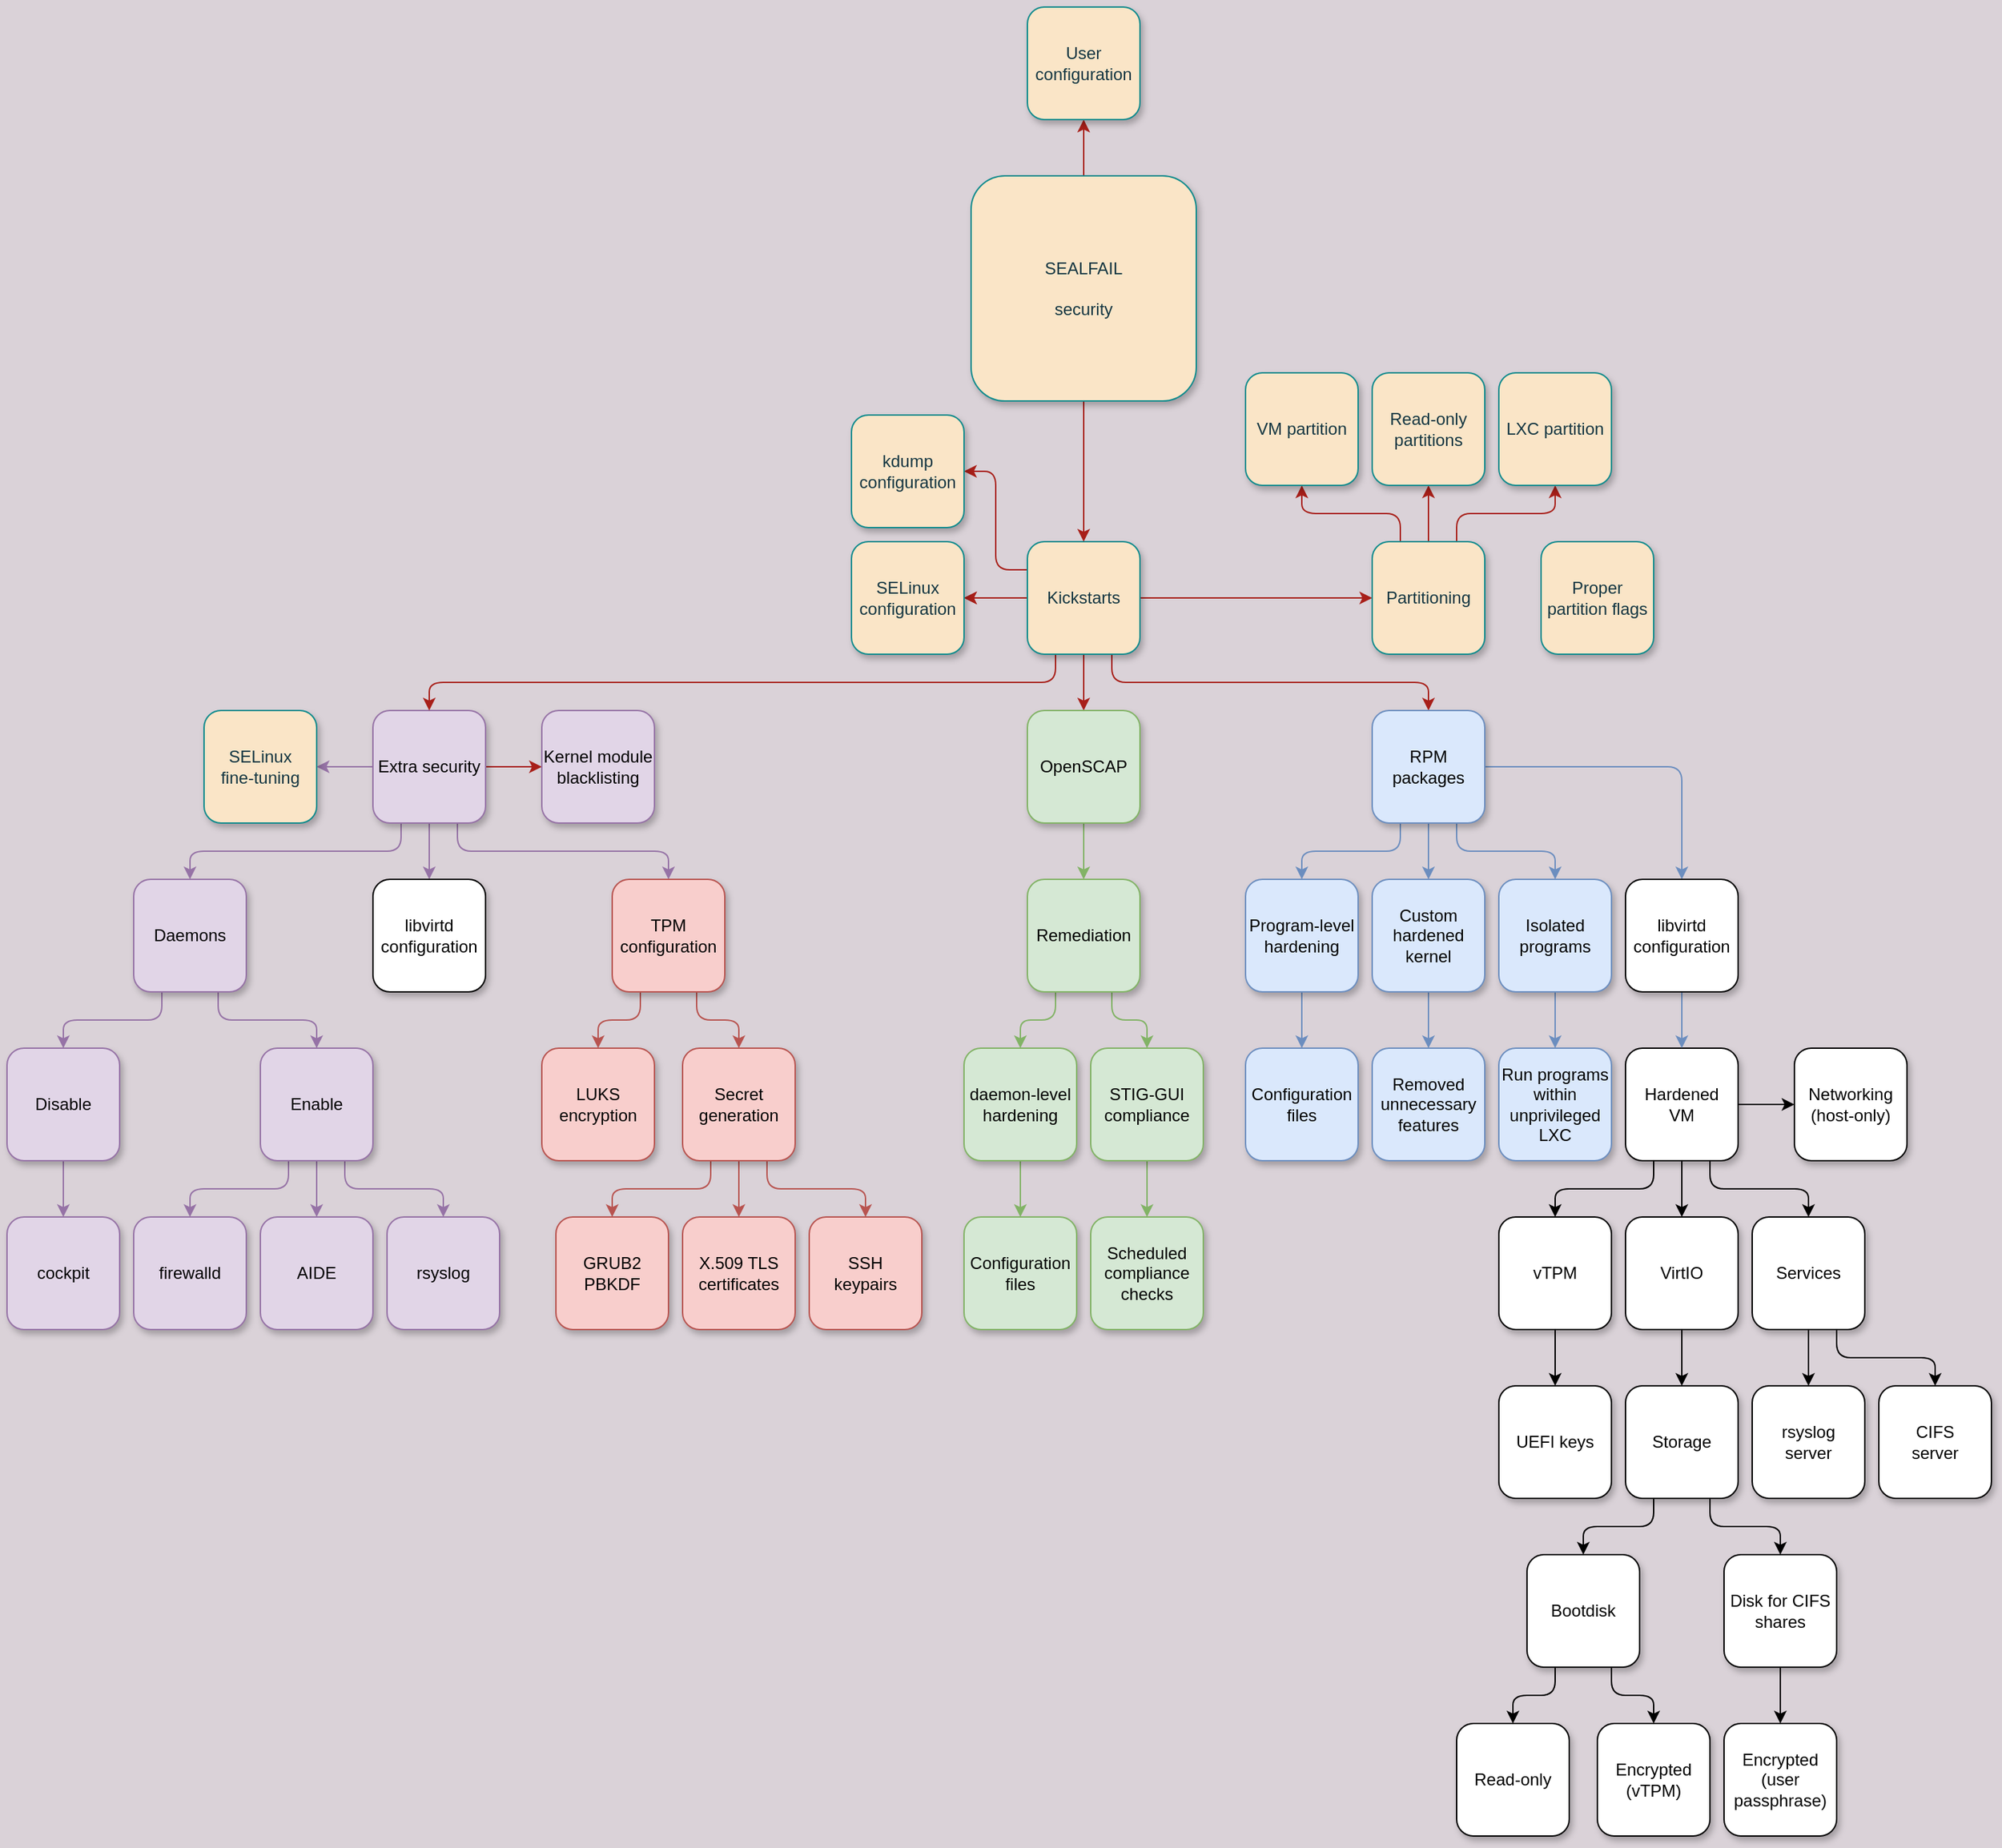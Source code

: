 <mxfile version="17.5.0" type="device"><diagram id="GVqN9n4-98tZD3_MLoXc" name="Page-1"><mxGraphModel dx="2912" dy="1104" grid="1" gridSize="10" guides="1" tooltips="1" connect="1" arrows="1" fold="1" page="1" pageScale="1" pageWidth="850" pageHeight="1100" background="#DAD2D8" math="0" shadow="0"><root><mxCell id="0"/><mxCell id="1" parent="0"/><mxCell id="b7WcNmxCIUfZb-mKNFyp-45" style="edgeStyle=orthogonalEdgeStyle;curved=0;rounded=1;sketch=0;orthogonalLoop=1;jettySize=auto;html=1;exitX=0.75;exitY=1;exitDx=0;exitDy=0;entryX=0.5;entryY=0;entryDx=0;entryDy=0;fontSize=12;fontColor=#143642;strokeColor=#9673a6;fillColor=#e1d5e7;" edge="1" parent="1" source="b7WcNmxCIUfZb-mKNFyp-4" target="b7WcNmxCIUfZb-mKNFyp-39"><mxGeometry relative="1" as="geometry"/></mxCell><mxCell id="b7WcNmxCIUfZb-mKNFyp-59" style="edgeStyle=orthogonalEdgeStyle;curved=0;rounded=1;sketch=0;orthogonalLoop=1;jettySize=auto;html=1;exitX=0.5;exitY=1;exitDx=0;exitDy=0;entryX=0.5;entryY=0;entryDx=0;entryDy=0;fontSize=12;fontColor=#143642;strokeColor=#9673a6;fillColor=#e1d5e7;" edge="1" parent="1" source="b7WcNmxCIUfZb-mKNFyp-4" target="b7WcNmxCIUfZb-mKNFyp-58"><mxGeometry relative="1" as="geometry"/></mxCell><mxCell id="b7WcNmxCIUfZb-mKNFyp-61" style="edgeStyle=orthogonalEdgeStyle;curved=0;rounded=1;sketch=0;orthogonalLoop=1;jettySize=auto;html=1;exitX=0.25;exitY=1;exitDx=0;exitDy=0;entryX=0.5;entryY=0;entryDx=0;entryDy=0;fontSize=12;fontColor=#143642;strokeColor=#9673a6;fillColor=#e1d5e7;" edge="1" parent="1" source="b7WcNmxCIUfZb-mKNFyp-4" target="b7WcNmxCIUfZb-mKNFyp-60"><mxGeometry relative="1" as="geometry"/></mxCell><mxCell id="b7WcNmxCIUfZb-mKNFyp-76" style="edgeStyle=orthogonalEdgeStyle;curved=0;rounded=1;sketch=0;orthogonalLoop=1;jettySize=auto;html=1;exitX=0;exitY=0.5;exitDx=0;exitDy=0;entryX=1;entryY=0.5;entryDx=0;entryDy=0;fontSize=12;fontColor=#143642;strokeColor=#9673a6;fillColor=#e1d5e7;" edge="1" parent="1" source="b7WcNmxCIUfZb-mKNFyp-4" target="b7WcNmxCIUfZb-mKNFyp-75"><mxGeometry relative="1" as="geometry"/></mxCell><mxCell id="b7WcNmxCIUfZb-mKNFyp-126" style="edgeStyle=orthogonalEdgeStyle;curved=0;rounded=1;sketch=0;orthogonalLoop=1;jettySize=auto;html=1;exitX=1;exitY=0.5;exitDx=0;exitDy=0;entryX=0;entryY=0.5;entryDx=0;entryDy=0;fontSize=12;fontColor=#143642;strokeColor=#A8201A;fillColor=#FAE5C7;" edge="1" parent="1" source="b7WcNmxCIUfZb-mKNFyp-4" target="b7WcNmxCIUfZb-mKNFyp-125"><mxGeometry relative="1" as="geometry"/></mxCell><mxCell id="b7WcNmxCIUfZb-mKNFyp-4" value="Extra security" style="rounded=1;whiteSpace=wrap;html=1;fillColor=#e1d5e7;strokeColor=#9673a6;shadow=1;" vertex="1" parent="1"><mxGeometry x="-120" y="600" width="80" height="80" as="geometry"/></mxCell><mxCell id="b7WcNmxCIUfZb-mKNFyp-20" style="edgeStyle=orthogonalEdgeStyle;curved=0;rounded=1;sketch=0;orthogonalLoop=1;jettySize=auto;html=1;exitX=0.75;exitY=1;exitDx=0;exitDy=0;entryX=0.5;entryY=0;entryDx=0;entryDy=0;fontSize=12;fontColor=#143642;strokeColor=#A8201A;fillColor=#FAE5C7;" edge="1" parent="1" source="b7WcNmxCIUfZb-mKNFyp-7" target="b7WcNmxCIUfZb-mKNFyp-11"><mxGeometry relative="1" as="geometry"/></mxCell><mxCell id="b7WcNmxCIUfZb-mKNFyp-21" style="edgeStyle=orthogonalEdgeStyle;curved=0;rounded=1;sketch=0;orthogonalLoop=1;jettySize=auto;html=1;exitX=0.5;exitY=1;exitDx=0;exitDy=0;entryX=0.5;entryY=0;entryDx=0;entryDy=0;fontSize=12;fontColor=#143642;strokeColor=#A8201A;fillColor=#FAE5C7;" edge="1" parent="1" source="b7WcNmxCIUfZb-mKNFyp-7" target="b7WcNmxCIUfZb-mKNFyp-8"><mxGeometry relative="1" as="geometry"/></mxCell><mxCell id="b7WcNmxCIUfZb-mKNFyp-44" style="edgeStyle=orthogonalEdgeStyle;curved=0;rounded=1;sketch=0;orthogonalLoop=1;jettySize=auto;html=1;exitX=0.25;exitY=1;exitDx=0;exitDy=0;entryX=0.5;entryY=0;entryDx=0;entryDy=0;fontSize=12;fontColor=#143642;strokeColor=#A8201A;fillColor=#FAE5C7;" edge="1" parent="1" source="b7WcNmxCIUfZb-mKNFyp-7" target="b7WcNmxCIUfZb-mKNFyp-4"><mxGeometry relative="1" as="geometry"/></mxCell><mxCell id="b7WcNmxCIUfZb-mKNFyp-78" style="edgeStyle=orthogonalEdgeStyle;curved=0;rounded=1;sketch=0;orthogonalLoop=1;jettySize=auto;html=1;exitX=0;exitY=0.5;exitDx=0;exitDy=0;entryX=1;entryY=0.5;entryDx=0;entryDy=0;fontSize=12;fontColor=#143642;strokeColor=#A8201A;fillColor=#FAE5C7;" edge="1" parent="1" source="b7WcNmxCIUfZb-mKNFyp-7" target="b7WcNmxCIUfZb-mKNFyp-77"><mxGeometry relative="1" as="geometry"/></mxCell><mxCell id="b7WcNmxCIUfZb-mKNFyp-91" style="edgeStyle=orthogonalEdgeStyle;curved=0;rounded=1;sketch=0;orthogonalLoop=1;jettySize=auto;html=1;exitX=1;exitY=0.5;exitDx=0;exitDy=0;entryX=0;entryY=0.5;entryDx=0;entryDy=0;fontSize=12;fontColor=#143642;strokeColor=#A8201A;fillColor=#FAE5C7;" edge="1" parent="1" source="b7WcNmxCIUfZb-mKNFyp-7" target="b7WcNmxCIUfZb-mKNFyp-90"><mxGeometry relative="1" as="geometry"/></mxCell><mxCell id="b7WcNmxCIUfZb-mKNFyp-152" style="edgeStyle=orthogonalEdgeStyle;curved=0;rounded=1;sketch=0;orthogonalLoop=1;jettySize=auto;html=1;exitX=0;exitY=0.25;exitDx=0;exitDy=0;entryX=1;entryY=0.5;entryDx=0;entryDy=0;fontSize=12;fontColor=#143642;strokeColor=#A8201A;fillColor=#FAE5C7;" edge="1" parent="1" source="b7WcNmxCIUfZb-mKNFyp-7" target="b7WcNmxCIUfZb-mKNFyp-151"><mxGeometry relative="1" as="geometry"/></mxCell><mxCell id="b7WcNmxCIUfZb-mKNFyp-154" value="" style="edgeStyle=orthogonalEdgeStyle;curved=0;rounded=1;sketch=0;orthogonalLoop=1;jettySize=auto;html=1;fontSize=12;fontColor=#143642;strokeColor=#A8201A;fillColor=#FAE5C7;" edge="1" parent="1" source="b7WcNmxCIUfZb-mKNFyp-7" target="b7WcNmxCIUfZb-mKNFyp-77"><mxGeometry relative="1" as="geometry"/></mxCell><mxCell id="b7WcNmxCIUfZb-mKNFyp-7" value="Kickstarts" style="rounded=1;whiteSpace=wrap;html=1;fontSize=12;strokeWidth=1;fillColor=#FAE5C7;strokeColor=#0F8B8D;fontColor=#143642;shadow=1;" vertex="1" parent="1"><mxGeometry x="345" y="480" width="80" height="80" as="geometry"/></mxCell><mxCell id="b7WcNmxCIUfZb-mKNFyp-81" style="edgeStyle=orthogonalEdgeStyle;curved=0;rounded=1;sketch=0;orthogonalLoop=1;jettySize=auto;html=1;exitX=0.5;exitY=1;exitDx=0;exitDy=0;entryX=0.5;entryY=0;entryDx=0;entryDy=0;fontSize=12;fontColor=#143642;strokeColor=#82b366;fillColor=#d5e8d4;" edge="1" parent="1" source="b7WcNmxCIUfZb-mKNFyp-8" target="b7WcNmxCIUfZb-mKNFyp-36"><mxGeometry relative="1" as="geometry"/></mxCell><mxCell id="b7WcNmxCIUfZb-mKNFyp-8" value="OpenSCAP" style="rounded=1;whiteSpace=wrap;html=1;sketch=0;fontSize=12;strokeColor=#82b366;fillColor=#d5e8d4;shadow=1;" vertex="1" parent="1"><mxGeometry x="345" y="600" width="80" height="80" as="geometry"/></mxCell><mxCell id="b7WcNmxCIUfZb-mKNFyp-43" style="edgeStyle=orthogonalEdgeStyle;curved=0;rounded=1;sketch=0;orthogonalLoop=1;jettySize=auto;html=1;exitX=0.5;exitY=1;exitDx=0;exitDy=0;entryX=0.5;entryY=0;entryDx=0;entryDy=0;fontSize=12;fontColor=#143642;strokeColor=#6c8ebf;fillColor=#dae8fc;" edge="1" parent="1" source="b7WcNmxCIUfZb-mKNFyp-10" target="b7WcNmxCIUfZb-mKNFyp-25"><mxGeometry relative="1" as="geometry"/></mxCell><mxCell id="b7WcNmxCIUfZb-mKNFyp-10" value="Program-level hardening" style="rounded=1;whiteSpace=wrap;html=1;sketch=0;fontSize=12;strokeColor=#6c8ebf;fillColor=#dae8fc;shadow=1;" vertex="1" parent="1"><mxGeometry x="500" y="720" width="80" height="80" as="geometry"/></mxCell><mxCell id="b7WcNmxCIUfZb-mKNFyp-28" style="edgeStyle=orthogonalEdgeStyle;curved=0;rounded=1;sketch=0;orthogonalLoop=1;jettySize=auto;html=1;exitX=0.25;exitY=1;exitDx=0;exitDy=0;entryX=0.5;entryY=0;entryDx=0;entryDy=0;fontSize=12;fontColor=#143642;strokeColor=#6c8ebf;fillColor=#dae8fc;" edge="1" parent="1" source="b7WcNmxCIUfZb-mKNFyp-11" target="b7WcNmxCIUfZb-mKNFyp-10"><mxGeometry relative="1" as="geometry"/></mxCell><mxCell id="b7WcNmxCIUfZb-mKNFyp-29" style="edgeStyle=orthogonalEdgeStyle;curved=0;rounded=1;sketch=0;orthogonalLoop=1;jettySize=auto;html=1;exitX=0.5;exitY=1;exitDx=0;exitDy=0;entryX=0.5;entryY=0;entryDx=0;entryDy=0;fontSize=12;fontColor=#143642;strokeColor=#6c8ebf;fillColor=#dae8fc;" edge="1" parent="1" source="b7WcNmxCIUfZb-mKNFyp-11" target="b7WcNmxCIUfZb-mKNFyp-13"><mxGeometry relative="1" as="geometry"/></mxCell><mxCell id="b7WcNmxCIUfZb-mKNFyp-31" style="edgeStyle=orthogonalEdgeStyle;curved=0;rounded=1;sketch=0;orthogonalLoop=1;jettySize=auto;html=1;exitX=0.75;exitY=1;exitDx=0;exitDy=0;entryX=0.5;entryY=0;entryDx=0;entryDy=0;fontSize=12;fontColor=#143642;strokeColor=#6c8ebf;fillColor=#dae8fc;" edge="1" parent="1" source="b7WcNmxCIUfZb-mKNFyp-11" target="b7WcNmxCIUfZb-mKNFyp-30"><mxGeometry relative="1" as="geometry"/></mxCell><mxCell id="b7WcNmxCIUfZb-mKNFyp-128" style="edgeStyle=orthogonalEdgeStyle;curved=0;rounded=1;sketch=0;orthogonalLoop=1;jettySize=auto;html=1;exitX=1;exitY=0.5;exitDx=0;exitDy=0;entryX=0.5;entryY=0;entryDx=0;entryDy=0;fontSize=12;fontColor=#143642;strokeColor=#6c8ebf;fillColor=#dae8fc;" edge="1" parent="1" source="b7WcNmxCIUfZb-mKNFyp-11" target="b7WcNmxCIUfZb-mKNFyp-127"><mxGeometry relative="1" as="geometry"/></mxCell><mxCell id="b7WcNmxCIUfZb-mKNFyp-11" value="RPM packages" style="rounded=1;whiteSpace=wrap;html=1;sketch=0;fontSize=12;strokeColor=#6c8ebf;fillColor=#dae8fc;shadow=1;" vertex="1" parent="1"><mxGeometry x="590" y="600" width="80" height="80" as="geometry"/></mxCell><mxCell id="b7WcNmxCIUfZb-mKNFyp-34" style="edgeStyle=orthogonalEdgeStyle;curved=0;rounded=1;sketch=0;orthogonalLoop=1;jettySize=auto;html=1;exitX=0.5;exitY=1;exitDx=0;exitDy=0;entryX=0.5;entryY=0;entryDx=0;entryDy=0;fontSize=12;fontColor=#143642;strokeColor=#82b366;fillColor=#d5e8d4;" edge="1" parent="1" source="b7WcNmxCIUfZb-mKNFyp-12" target="b7WcNmxCIUfZb-mKNFyp-33"><mxGeometry relative="1" as="geometry"/></mxCell><mxCell id="b7WcNmxCIUfZb-mKNFyp-12" value="daemon-level hardening" style="rounded=1;whiteSpace=wrap;html=1;sketch=0;fontSize=12;strokeColor=#82b366;fillColor=#d5e8d4;shadow=1;" vertex="1" parent="1"><mxGeometry x="300" y="840" width="80" height="80" as="geometry"/></mxCell><mxCell id="b7WcNmxCIUfZb-mKNFyp-135" style="edgeStyle=orthogonalEdgeStyle;curved=0;rounded=1;sketch=0;orthogonalLoop=1;jettySize=auto;html=1;exitX=0.5;exitY=1;exitDx=0;exitDy=0;entryX=0.5;entryY=0;entryDx=0;entryDy=0;fontSize=12;fontColor=#143642;strokeColor=#6c8ebf;fillColor=#dae8fc;" edge="1" parent="1" source="b7WcNmxCIUfZb-mKNFyp-13" target="b7WcNmxCIUfZb-mKNFyp-134"><mxGeometry relative="1" as="geometry"/></mxCell><mxCell id="b7WcNmxCIUfZb-mKNFyp-13" value="&lt;div&gt;Custom hardened kernel&lt;/div&gt;" style="rounded=1;whiteSpace=wrap;html=1;shadow=1;glass=0;sketch=0;fontSize=12;strokeColor=#6c8ebf;fillColor=#dae8fc;" vertex="1" parent="1"><mxGeometry x="590" y="720" width="80" height="80" as="geometry"/></mxCell><mxCell id="b7WcNmxCIUfZb-mKNFyp-22" value="&lt;div&gt;Run programs within unprivileged&lt;/div&gt;&lt;div&gt;LXC&lt;/div&gt;" style="rounded=1;whiteSpace=wrap;html=1;shadow=1;glass=0;sketch=0;fontSize=12;strokeColor=#6c8ebf;fillColor=#dae8fc;" vertex="1" parent="1"><mxGeometry x="680" y="840" width="80" height="80" as="geometry"/></mxCell><mxCell id="b7WcNmxCIUfZb-mKNFyp-25" value="Configuration files" style="rounded=1;whiteSpace=wrap;html=1;shadow=1;glass=0;sketch=0;fontSize=12;strokeColor=#6c8ebf;fillColor=#dae8fc;" vertex="1" parent="1"><mxGeometry x="500" y="840" width="80" height="80" as="geometry"/></mxCell><mxCell id="b7WcNmxCIUfZb-mKNFyp-42" style="edgeStyle=orthogonalEdgeStyle;curved=0;rounded=1;sketch=0;orthogonalLoop=1;jettySize=auto;html=1;exitX=0.5;exitY=1;exitDx=0;exitDy=0;entryX=0.5;entryY=0;entryDx=0;entryDy=0;fontSize=12;fontColor=#143642;strokeColor=#6c8ebf;fillColor=#dae8fc;" edge="1" parent="1" source="b7WcNmxCIUfZb-mKNFyp-30" target="b7WcNmxCIUfZb-mKNFyp-22"><mxGeometry relative="1" as="geometry"/></mxCell><mxCell id="b7WcNmxCIUfZb-mKNFyp-30" value="Isolated programs" style="rounded=1;whiteSpace=wrap;html=1;shadow=1;glass=0;sketch=0;fontSize=12;strokeColor=#6c8ebf;fillColor=#dae8fc;" vertex="1" parent="1"><mxGeometry x="680" y="720" width="80" height="80" as="geometry"/></mxCell><mxCell id="b7WcNmxCIUfZb-mKNFyp-33" value="Configuration files" style="rounded=1;whiteSpace=wrap;html=1;shadow=1;glass=0;sketch=0;fontSize=12;strokeColor=#82b366;fillColor=#d5e8d4;" vertex="1" parent="1"><mxGeometry x="300" y="960" width="80" height="80" as="geometry"/></mxCell><mxCell id="b7WcNmxCIUfZb-mKNFyp-79" style="edgeStyle=orthogonalEdgeStyle;curved=0;rounded=1;sketch=0;orthogonalLoop=1;jettySize=auto;html=1;exitX=0.75;exitY=1;exitDx=0;exitDy=0;entryX=0.5;entryY=0;entryDx=0;entryDy=0;fontSize=12;fontColor=#143642;strokeColor=#82b366;fillColor=#d5e8d4;" edge="1" parent="1" source="b7WcNmxCIUfZb-mKNFyp-36" target="b7WcNmxCIUfZb-mKNFyp-65"><mxGeometry relative="1" as="geometry"/></mxCell><mxCell id="b7WcNmxCIUfZb-mKNFyp-80" style="edgeStyle=orthogonalEdgeStyle;curved=0;rounded=1;sketch=0;orthogonalLoop=1;jettySize=auto;html=1;exitX=0.25;exitY=1;exitDx=0;exitDy=0;entryX=0.5;entryY=0;entryDx=0;entryDy=0;fontSize=12;fontColor=#143642;strokeColor=#82b366;fillColor=#d5e8d4;" edge="1" parent="1" source="b7WcNmxCIUfZb-mKNFyp-36" target="b7WcNmxCIUfZb-mKNFyp-12"><mxGeometry relative="1" as="geometry"/></mxCell><mxCell id="b7WcNmxCIUfZb-mKNFyp-36" value="Remediation" style="rounded=1;whiteSpace=wrap;html=1;shadow=1;glass=0;sketch=0;fontSize=12;strokeColor=#82b366;fillColor=#d5e8d4;" vertex="1" parent="1"><mxGeometry x="345" y="720" width="80" height="80" as="geometry"/></mxCell><mxCell id="b7WcNmxCIUfZb-mKNFyp-53" style="edgeStyle=orthogonalEdgeStyle;curved=0;rounded=1;sketch=0;orthogonalLoop=1;jettySize=auto;html=1;exitX=0.5;exitY=1;exitDx=0;exitDy=0;entryX=0.5;entryY=0;entryDx=0;entryDy=0;fontSize=12;fontColor=#143642;strokeColor=#b85450;fillColor=#f8cecc;" edge="1" parent="1" source="b7WcNmxCIUfZb-mKNFyp-38" target="b7WcNmxCIUfZb-mKNFyp-52"><mxGeometry relative="1" as="geometry"/></mxCell><mxCell id="b7WcNmxCIUfZb-mKNFyp-55" style="edgeStyle=orthogonalEdgeStyle;curved=0;rounded=1;sketch=0;orthogonalLoop=1;jettySize=auto;html=1;exitX=0.75;exitY=1;exitDx=0;exitDy=0;entryX=0.5;entryY=0;entryDx=0;entryDy=0;fontSize=12;fontColor=#143642;strokeColor=#b85450;fillColor=#f8cecc;" edge="1" parent="1" source="b7WcNmxCIUfZb-mKNFyp-38" target="b7WcNmxCIUfZb-mKNFyp-54"><mxGeometry relative="1" as="geometry"/></mxCell><mxCell id="b7WcNmxCIUfZb-mKNFyp-57" style="edgeStyle=orthogonalEdgeStyle;curved=0;rounded=1;sketch=0;orthogonalLoop=1;jettySize=auto;html=1;exitX=0.25;exitY=1;exitDx=0;exitDy=0;entryX=0.5;entryY=0;entryDx=0;entryDy=0;fontSize=12;fontColor=#143642;strokeColor=#b85450;fillColor=#f8cecc;" edge="1" parent="1" source="b7WcNmxCIUfZb-mKNFyp-38" target="b7WcNmxCIUfZb-mKNFyp-56"><mxGeometry relative="1" as="geometry"/></mxCell><mxCell id="b7WcNmxCIUfZb-mKNFyp-38" value="Secret generation" style="rounded=1;whiteSpace=wrap;html=1;shadow=1;glass=0;sketch=0;fontSize=12;strokeColor=#b85450;fillColor=#f8cecc;" vertex="1" parent="1"><mxGeometry x="100" y="840" width="80" height="80" as="geometry"/></mxCell><mxCell id="b7WcNmxCIUfZb-mKNFyp-46" style="edgeStyle=orthogonalEdgeStyle;curved=0;rounded=1;sketch=0;orthogonalLoop=1;jettySize=auto;html=1;exitX=0.75;exitY=1;exitDx=0;exitDy=0;entryX=0.5;entryY=0;entryDx=0;entryDy=0;fontSize=12;fontColor=#143642;strokeColor=#b85450;fillColor=#f8cecc;" edge="1" parent="1" source="b7WcNmxCIUfZb-mKNFyp-39" target="b7WcNmxCIUfZb-mKNFyp-38"><mxGeometry relative="1" as="geometry"/></mxCell><mxCell id="b7WcNmxCIUfZb-mKNFyp-51" style="edgeStyle=orthogonalEdgeStyle;curved=0;rounded=1;sketch=0;orthogonalLoop=1;jettySize=auto;html=1;exitX=0.25;exitY=1;exitDx=0;exitDy=0;entryX=0.5;entryY=0;entryDx=0;entryDy=0;fontSize=12;fontColor=#143642;strokeColor=#b85450;fillColor=#f8cecc;" edge="1" parent="1" source="b7WcNmxCIUfZb-mKNFyp-39" target="b7WcNmxCIUfZb-mKNFyp-47"><mxGeometry relative="1" as="geometry"/></mxCell><mxCell id="b7WcNmxCIUfZb-mKNFyp-39" value="TPM configuration" style="rounded=1;whiteSpace=wrap;html=1;shadow=1;glass=0;sketch=0;fontSize=12;strokeColor=#b85450;fillColor=#f8cecc;" vertex="1" parent="1"><mxGeometry x="50" y="720" width="80" height="80" as="geometry"/></mxCell><mxCell id="b7WcNmxCIUfZb-mKNFyp-47" value="LUKS encryption" style="rounded=1;whiteSpace=wrap;html=1;shadow=1;glass=0;sketch=0;fontSize=12;strokeColor=#b85450;fillColor=#f8cecc;" vertex="1" parent="1"><mxGeometry y="840" width="80" height="80" as="geometry"/></mxCell><mxCell id="b7WcNmxCIUfZb-mKNFyp-52" value="X.509 TLS certificates" style="rounded=1;whiteSpace=wrap;html=1;shadow=1;glass=0;sketch=0;fontSize=12;strokeColor=#b85450;fillColor=#f8cecc;" vertex="1" parent="1"><mxGeometry x="100" y="960" width="80" height="80" as="geometry"/></mxCell><mxCell id="b7WcNmxCIUfZb-mKNFyp-54" value="&lt;div&gt;SSH&lt;/div&gt;&lt;div&gt;keypairs&lt;/div&gt;" style="rounded=1;whiteSpace=wrap;html=1;shadow=1;glass=0;sketch=0;fontSize=12;strokeColor=#b85450;fillColor=#f8cecc;" vertex="1" parent="1"><mxGeometry x="190" y="960" width="80" height="80" as="geometry"/></mxCell><mxCell id="b7WcNmxCIUfZb-mKNFyp-56" value="&lt;div&gt;GRUB2&lt;/div&gt;&lt;div&gt;PBKDF&lt;br&gt;&lt;/div&gt;" style="rounded=1;whiteSpace=wrap;html=1;shadow=1;glass=0;sketch=0;fontSize=12;strokeColor=#b85450;fillColor=#f8cecc;" vertex="1" parent="1"><mxGeometry x="10" y="960" width="80" height="80" as="geometry"/></mxCell><mxCell id="b7WcNmxCIUfZb-mKNFyp-58" value="libvirtd configuration" style="rounded=1;whiteSpace=wrap;html=1;shadow=1;glass=0;sketch=0;fontSize=12;" vertex="1" parent="1"><mxGeometry x="-120" y="720" width="80" height="80" as="geometry"/></mxCell><mxCell id="b7WcNmxCIUfZb-mKNFyp-67" style="edgeStyle=orthogonalEdgeStyle;curved=0;rounded=1;sketch=0;orthogonalLoop=1;jettySize=auto;html=1;exitX=0.75;exitY=1;exitDx=0;exitDy=0;entryX=0.5;entryY=0;entryDx=0;entryDy=0;fontSize=12;fontColor=#143642;strokeColor=#9673a6;fillColor=#e1d5e7;" edge="1" parent="1" source="b7WcNmxCIUfZb-mKNFyp-60" target="b7WcNmxCIUfZb-mKNFyp-62"><mxGeometry relative="1" as="geometry"/></mxCell><mxCell id="b7WcNmxCIUfZb-mKNFyp-68" style="edgeStyle=orthogonalEdgeStyle;curved=0;rounded=1;sketch=0;orthogonalLoop=1;jettySize=auto;html=1;exitX=0.25;exitY=1;exitDx=0;exitDy=0;entryX=0.5;entryY=0;entryDx=0;entryDy=0;fontSize=12;fontColor=#143642;strokeColor=#9673a6;fillColor=#e1d5e7;" edge="1" parent="1" source="b7WcNmxCIUfZb-mKNFyp-60" target="b7WcNmxCIUfZb-mKNFyp-63"><mxGeometry relative="1" as="geometry"/></mxCell><mxCell id="b7WcNmxCIUfZb-mKNFyp-60" value="Daemons" style="rounded=1;whiteSpace=wrap;html=1;shadow=1;glass=0;sketch=0;fontSize=12;strokeColor=#9673a6;fillColor=#e1d5e7;" vertex="1" parent="1"><mxGeometry x="-290" y="720" width="80" height="80" as="geometry"/></mxCell><mxCell id="b7WcNmxCIUfZb-mKNFyp-72" style="edgeStyle=orthogonalEdgeStyle;curved=0;rounded=1;sketch=0;orthogonalLoop=1;jettySize=auto;html=1;exitX=0.75;exitY=1;exitDx=0;exitDy=0;entryX=0.5;entryY=0;entryDx=0;entryDy=0;fontSize=12;fontColor=#143642;strokeColor=#9673a6;fillColor=#e1d5e7;" edge="1" parent="1" source="b7WcNmxCIUfZb-mKNFyp-62" target="b7WcNmxCIUfZb-mKNFyp-70"><mxGeometry relative="1" as="geometry"/></mxCell><mxCell id="b7WcNmxCIUfZb-mKNFyp-73" style="edgeStyle=orthogonalEdgeStyle;curved=0;rounded=1;sketch=0;orthogonalLoop=1;jettySize=auto;html=1;exitX=0.5;exitY=1;exitDx=0;exitDy=0;entryX=0.5;entryY=0;entryDx=0;entryDy=0;fontSize=12;fontColor=#143642;strokeColor=#9673a6;fillColor=#e1d5e7;" edge="1" parent="1" source="b7WcNmxCIUfZb-mKNFyp-62" target="b7WcNmxCIUfZb-mKNFyp-69"><mxGeometry relative="1" as="geometry"/></mxCell><mxCell id="b7WcNmxCIUfZb-mKNFyp-74" style="edgeStyle=orthogonalEdgeStyle;curved=0;rounded=1;sketch=0;orthogonalLoop=1;jettySize=auto;html=1;exitX=0.25;exitY=1;exitDx=0;exitDy=0;entryX=0.5;entryY=0;entryDx=0;entryDy=0;fontSize=12;fontColor=#143642;strokeColor=#9673a6;fillColor=#e1d5e7;" edge="1" parent="1" source="b7WcNmxCIUfZb-mKNFyp-62" target="b7WcNmxCIUfZb-mKNFyp-71"><mxGeometry relative="1" as="geometry"/></mxCell><mxCell id="b7WcNmxCIUfZb-mKNFyp-62" value="&lt;div&gt;Enable&lt;/div&gt;" style="rounded=1;whiteSpace=wrap;html=1;shadow=1;glass=0;sketch=0;fontSize=12;strokeColor=#9673a6;fillColor=#e1d5e7;" vertex="1" parent="1"><mxGeometry x="-200" y="840" width="80" height="80" as="geometry"/></mxCell><mxCell id="b7WcNmxCIUfZb-mKNFyp-88" style="edgeStyle=orthogonalEdgeStyle;curved=0;rounded=1;sketch=0;orthogonalLoop=1;jettySize=auto;html=1;exitX=0.5;exitY=1;exitDx=0;exitDy=0;entryX=0.5;entryY=0;entryDx=0;entryDy=0;fontSize=12;fontColor=#143642;strokeColor=#9673a6;fillColor=#e1d5e7;" edge="1" parent="1" source="b7WcNmxCIUfZb-mKNFyp-63" target="b7WcNmxCIUfZb-mKNFyp-86"><mxGeometry relative="1" as="geometry"/></mxCell><mxCell id="b7WcNmxCIUfZb-mKNFyp-63" value="Disable" style="rounded=1;whiteSpace=wrap;html=1;shadow=1;glass=0;sketch=0;fontSize=12;strokeColor=#9673a6;fillColor=#e1d5e7;" vertex="1" parent="1"><mxGeometry x="-380" y="840" width="80" height="80" as="geometry"/></mxCell><mxCell id="b7WcNmxCIUfZb-mKNFyp-85" style="edgeStyle=orthogonalEdgeStyle;curved=0;rounded=1;sketch=0;orthogonalLoop=1;jettySize=auto;html=1;exitX=0.5;exitY=1;exitDx=0;exitDy=0;entryX=0.5;entryY=0;entryDx=0;entryDy=0;fontSize=12;fontColor=#143642;strokeColor=#82b366;fillColor=#d5e8d4;" edge="1" parent="1" source="b7WcNmxCIUfZb-mKNFyp-65" target="b7WcNmxCIUfZb-mKNFyp-84"><mxGeometry relative="1" as="geometry"/></mxCell><mxCell id="b7WcNmxCIUfZb-mKNFyp-65" value="&lt;div&gt;STIG-GUI&lt;/div&gt;&lt;div&gt;compliance&lt;br&gt;&lt;/div&gt;" style="rounded=1;whiteSpace=wrap;html=1;shadow=1;glass=0;sketch=0;fontSize=12;strokeColor=#82b366;fillColor=#d5e8d4;" vertex="1" parent="1"><mxGeometry x="390" y="840" width="80" height="80" as="geometry"/></mxCell><mxCell id="b7WcNmxCIUfZb-mKNFyp-69" value="AIDE" style="rounded=1;whiteSpace=wrap;html=1;shadow=1;glass=0;sketch=0;fontSize=12;strokeColor=#9673a6;fillColor=#e1d5e7;" vertex="1" parent="1"><mxGeometry x="-200" y="960" width="80" height="80" as="geometry"/></mxCell><mxCell id="b7WcNmxCIUfZb-mKNFyp-70" value="rsyslog" style="rounded=1;whiteSpace=wrap;html=1;shadow=1;glass=0;sketch=0;fontSize=12;strokeColor=#9673a6;fillColor=#e1d5e7;" vertex="1" parent="1"><mxGeometry x="-110" y="960" width="80" height="80" as="geometry"/></mxCell><mxCell id="b7WcNmxCIUfZb-mKNFyp-71" value="firewalld" style="rounded=1;whiteSpace=wrap;html=1;shadow=1;glass=0;sketch=0;fontSize=12;strokeColor=#9673a6;fillColor=#e1d5e7;" vertex="1" parent="1"><mxGeometry x="-290" y="960" width="80" height="80" as="geometry"/></mxCell><mxCell id="b7WcNmxCIUfZb-mKNFyp-75" value="&lt;div&gt;SELinux&lt;/div&gt;&lt;div&gt;fine-tuning&lt;br&gt;&lt;/div&gt;" style="rounded=1;whiteSpace=wrap;html=1;shadow=1;glass=0;sketch=0;fontSize=12;fontColor=#143642;strokeColor=#0F8B8D;fillColor=#FAE5C7;" vertex="1" parent="1"><mxGeometry x="-240" y="600" width="80" height="80" as="geometry"/></mxCell><mxCell id="b7WcNmxCIUfZb-mKNFyp-77" value="&lt;div&gt;SELinux&lt;/div&gt;&lt;div&gt;configuration&lt;br&gt;&lt;/div&gt;" style="rounded=1;whiteSpace=wrap;html=1;shadow=1;glass=0;sketch=0;fontSize=12;fontColor=#143642;strokeColor=#0F8B8D;fillColor=#FAE5C7;" vertex="1" parent="1"><mxGeometry x="220" y="480" width="80" height="80" as="geometry"/></mxCell><mxCell id="b7WcNmxCIUfZb-mKNFyp-84" value="Scheduled compliance checks" style="rounded=1;whiteSpace=wrap;html=1;shadow=1;glass=0;sketch=0;fontSize=12;strokeColor=#82b366;fillColor=#d5e8d4;" vertex="1" parent="1"><mxGeometry x="390" y="960" width="80" height="80" as="geometry"/></mxCell><mxCell id="b7WcNmxCIUfZb-mKNFyp-86" value="cockpit" style="rounded=1;whiteSpace=wrap;html=1;shadow=1;glass=0;sketch=0;fontSize=12;strokeColor=#9673a6;fillColor=#e1d5e7;" vertex="1" parent="1"><mxGeometry x="-380" y="960" width="80" height="80" as="geometry"/></mxCell><mxCell id="b7WcNmxCIUfZb-mKNFyp-120" style="edgeStyle=orthogonalEdgeStyle;curved=0;rounded=1;sketch=0;orthogonalLoop=1;jettySize=auto;html=1;exitX=0.75;exitY=1;exitDx=0;exitDy=0;entryX=0.5;entryY=0;entryDx=0;entryDy=0;fontSize=12;fontColor=#143642;" edge="1" parent="1" source="b7WcNmxCIUfZb-mKNFyp-89" target="b7WcNmxCIUfZb-mKNFyp-101"><mxGeometry relative="1" as="geometry"/></mxCell><mxCell id="b7WcNmxCIUfZb-mKNFyp-121" style="edgeStyle=orthogonalEdgeStyle;curved=0;rounded=1;sketch=0;orthogonalLoop=1;jettySize=auto;html=1;exitX=0.5;exitY=1;exitDx=0;exitDy=0;entryX=0.5;entryY=0;entryDx=0;entryDy=0;fontSize=12;fontColor=#143642;" edge="1" parent="1" source="b7WcNmxCIUfZb-mKNFyp-89" target="b7WcNmxCIUfZb-mKNFyp-104"><mxGeometry relative="1" as="geometry"/></mxCell><mxCell id="b7WcNmxCIUfZb-mKNFyp-122" style="edgeStyle=orthogonalEdgeStyle;curved=0;rounded=1;sketch=0;orthogonalLoop=1;jettySize=auto;html=1;exitX=1;exitY=0.5;exitDx=0;exitDy=0;entryX=0;entryY=0.5;entryDx=0;entryDy=0;fontSize=12;fontColor=#143642;" edge="1" parent="1" source="b7WcNmxCIUfZb-mKNFyp-89" target="b7WcNmxCIUfZb-mKNFyp-107"><mxGeometry relative="1" as="geometry"/></mxCell><mxCell id="b7WcNmxCIUfZb-mKNFyp-124" style="edgeStyle=orthogonalEdgeStyle;curved=0;rounded=1;sketch=0;orthogonalLoop=1;jettySize=auto;html=1;exitX=0.25;exitY=1;exitDx=0;exitDy=0;entryX=0.5;entryY=0;entryDx=0;entryDy=0;fontSize=12;fontColor=#143642;" edge="1" parent="1" source="b7WcNmxCIUfZb-mKNFyp-89" target="b7WcNmxCIUfZb-mKNFyp-123"><mxGeometry relative="1" as="geometry"/></mxCell><mxCell id="b7WcNmxCIUfZb-mKNFyp-89" value="&lt;div&gt;Hardened&lt;/div&gt;&lt;div&gt;VM&lt;br&gt;&lt;/div&gt;" style="rounded=1;whiteSpace=wrap;html=1;shadow=1;glass=0;sketch=0;fontSize=12;" vertex="1" parent="1"><mxGeometry x="770" y="840" width="80" height="80" as="geometry"/></mxCell><mxCell id="b7WcNmxCIUfZb-mKNFyp-140" style="edgeStyle=orthogonalEdgeStyle;curved=0;rounded=1;sketch=0;orthogonalLoop=1;jettySize=auto;html=1;exitX=0.25;exitY=0;exitDx=0;exitDy=0;entryX=0.5;entryY=1;entryDx=0;entryDy=0;fontSize=12;fontColor=#143642;strokeColor=#A8201A;fillColor=#FAE5C7;" edge="1" parent="1" source="b7WcNmxCIUfZb-mKNFyp-90" target="b7WcNmxCIUfZb-mKNFyp-139"><mxGeometry relative="1" as="geometry"/></mxCell><mxCell id="b7WcNmxCIUfZb-mKNFyp-141" style="edgeStyle=orthogonalEdgeStyle;curved=0;rounded=1;sketch=0;orthogonalLoop=1;jettySize=auto;html=1;exitX=0.5;exitY=0;exitDx=0;exitDy=0;entryX=0.5;entryY=1;entryDx=0;entryDy=0;fontSize=12;fontColor=#143642;strokeColor=#A8201A;fillColor=#FAE5C7;" edge="1" parent="1" source="b7WcNmxCIUfZb-mKNFyp-90" target="b7WcNmxCIUfZb-mKNFyp-92"><mxGeometry relative="1" as="geometry"/></mxCell><mxCell id="b7WcNmxCIUfZb-mKNFyp-142" style="edgeStyle=orthogonalEdgeStyle;curved=0;rounded=1;sketch=0;orthogonalLoop=1;jettySize=auto;html=1;exitX=0.75;exitY=0;exitDx=0;exitDy=0;entryX=0.5;entryY=1;entryDx=0;entryDy=0;fontSize=12;fontColor=#143642;strokeColor=#A8201A;fillColor=#FAE5C7;" edge="1" parent="1" source="b7WcNmxCIUfZb-mKNFyp-90" target="b7WcNmxCIUfZb-mKNFyp-138"><mxGeometry relative="1" as="geometry"/></mxCell><mxCell id="b7WcNmxCIUfZb-mKNFyp-90" value="Partitioning" style="rounded=1;whiteSpace=wrap;html=1;shadow=1;glass=0;sketch=0;fontSize=12;fontColor=#143642;strokeColor=#0F8B8D;fillColor=#FAE5C7;" vertex="1" parent="1"><mxGeometry x="590" y="480" width="80" height="80" as="geometry"/></mxCell><mxCell id="b7WcNmxCIUfZb-mKNFyp-92" value="Read-only partitions" style="rounded=1;whiteSpace=wrap;html=1;shadow=1;glass=0;sketch=0;fontSize=12;fontColor=#143642;strokeColor=#0F8B8D;fillColor=#FAE5C7;" vertex="1" parent="1"><mxGeometry x="590" y="360" width="80" height="80" as="geometry"/></mxCell><mxCell id="b7WcNmxCIUfZb-mKNFyp-95" value="&lt;div&gt;CIFS&lt;/div&gt;&lt;div&gt;server&lt;/div&gt;" style="rounded=1;whiteSpace=wrap;html=1;shadow=1;glass=0;sketch=0;fontSize=12;" vertex="1" parent="1"><mxGeometry x="950" y="1080" width="80" height="80" as="geometry"/></mxCell><mxCell id="b7WcNmxCIUfZb-mKNFyp-98" value="&lt;div&gt;rsyslog&lt;/div&gt;&lt;div&gt;server&lt;/div&gt;" style="rounded=1;whiteSpace=wrap;html=1;shadow=1;glass=0;sketch=0;fontSize=12;" vertex="1" parent="1"><mxGeometry x="860" y="1080" width="80" height="80" as="geometry"/></mxCell><mxCell id="b7WcNmxCIUfZb-mKNFyp-118" style="edgeStyle=orthogonalEdgeStyle;curved=0;rounded=1;sketch=0;orthogonalLoop=1;jettySize=auto;html=1;exitX=0.25;exitY=1;exitDx=0;exitDy=0;entryX=0.5;entryY=0;entryDx=0;entryDy=0;fontSize=12;fontColor=#143642;" edge="1" parent="1" source="b7WcNmxCIUfZb-mKNFyp-100" target="b7WcNmxCIUfZb-mKNFyp-106"><mxGeometry relative="1" as="geometry"/></mxCell><mxCell id="b7WcNmxCIUfZb-mKNFyp-119" style="edgeStyle=orthogonalEdgeStyle;curved=0;rounded=1;sketch=0;orthogonalLoop=1;jettySize=auto;html=1;exitX=0.75;exitY=1;exitDx=0;exitDy=0;entryX=0.5;entryY=0;entryDx=0;entryDy=0;fontSize=12;fontColor=#143642;" edge="1" parent="1" source="b7WcNmxCIUfZb-mKNFyp-100" target="b7WcNmxCIUfZb-mKNFyp-105"><mxGeometry relative="1" as="geometry"/></mxCell><mxCell id="b7WcNmxCIUfZb-mKNFyp-100" value="Storage" style="rounded=1;whiteSpace=wrap;html=1;shadow=1;glass=0;sketch=0;fontSize=12;" vertex="1" parent="1"><mxGeometry x="770" y="1080" width="80" height="80" as="geometry"/></mxCell><mxCell id="b7WcNmxCIUfZb-mKNFyp-108" style="edgeStyle=orthogonalEdgeStyle;curved=0;rounded=1;sketch=0;orthogonalLoop=1;jettySize=auto;html=1;exitX=0.5;exitY=1;exitDx=0;exitDy=0;entryX=0.5;entryY=0;entryDx=0;entryDy=0;fontSize=12;fontColor=#143642;" edge="1" parent="1" source="b7WcNmxCIUfZb-mKNFyp-101" target="b7WcNmxCIUfZb-mKNFyp-98"><mxGeometry relative="1" as="geometry"/></mxCell><mxCell id="b7WcNmxCIUfZb-mKNFyp-109" style="edgeStyle=orthogonalEdgeStyle;curved=0;rounded=1;sketch=0;orthogonalLoop=1;jettySize=auto;html=1;exitX=0.75;exitY=1;exitDx=0;exitDy=0;entryX=0.5;entryY=0;entryDx=0;entryDy=0;fontSize=12;fontColor=#143642;" edge="1" parent="1" source="b7WcNmxCIUfZb-mKNFyp-101" target="b7WcNmxCIUfZb-mKNFyp-95"><mxGeometry relative="1" as="geometry"/></mxCell><mxCell id="b7WcNmxCIUfZb-mKNFyp-101" value="Services" style="rounded=1;whiteSpace=wrap;html=1;shadow=1;glass=0;sketch=0;fontSize=12;" vertex="1" parent="1"><mxGeometry x="860" y="960" width="80" height="80" as="geometry"/></mxCell><mxCell id="b7WcNmxCIUfZb-mKNFyp-102" value="Encrypted (user passphrase)" style="rounded=1;whiteSpace=wrap;html=1;shadow=1;glass=0;sketch=0;fontSize=12;" vertex="1" parent="1"><mxGeometry x="840" y="1320" width="80" height="80" as="geometry"/></mxCell><mxCell id="b7WcNmxCIUfZb-mKNFyp-130" style="edgeStyle=orthogonalEdgeStyle;curved=0;rounded=1;sketch=0;orthogonalLoop=1;jettySize=auto;html=1;exitX=0.5;exitY=1;exitDx=0;exitDy=0;entryX=0.5;entryY=0;entryDx=0;entryDy=0;fontSize=12;fontColor=#143642;" edge="1" parent="1" source="b7WcNmxCIUfZb-mKNFyp-104" target="b7WcNmxCIUfZb-mKNFyp-100"><mxGeometry relative="1" as="geometry"/></mxCell><mxCell id="b7WcNmxCIUfZb-mKNFyp-104" value="VirtIO" style="rounded=1;whiteSpace=wrap;html=1;shadow=1;glass=0;sketch=0;fontSize=12;" vertex="1" parent="1"><mxGeometry x="770" y="960" width="80" height="80" as="geometry"/></mxCell><mxCell id="b7WcNmxCIUfZb-mKNFyp-112" style="edgeStyle=orthogonalEdgeStyle;curved=0;rounded=1;sketch=0;orthogonalLoop=1;jettySize=auto;html=1;exitX=0.5;exitY=1;exitDx=0;exitDy=0;entryX=0.5;entryY=0;entryDx=0;entryDy=0;fontSize=12;fontColor=#143642;" edge="1" parent="1" source="b7WcNmxCIUfZb-mKNFyp-105" target="b7WcNmxCIUfZb-mKNFyp-102"><mxGeometry relative="1" as="geometry"/></mxCell><mxCell id="b7WcNmxCIUfZb-mKNFyp-105" value="Disk for CIFS shares" style="rounded=1;whiteSpace=wrap;html=1;shadow=1;glass=0;sketch=0;fontSize=12;" vertex="1" parent="1"><mxGeometry x="840" y="1200" width="80" height="80" as="geometry"/></mxCell><mxCell id="b7WcNmxCIUfZb-mKNFyp-116" style="edgeStyle=orthogonalEdgeStyle;curved=0;rounded=1;sketch=0;orthogonalLoop=1;jettySize=auto;html=1;exitX=0.75;exitY=1;exitDx=0;exitDy=0;entryX=0.5;entryY=0;entryDx=0;entryDy=0;fontSize=12;fontColor=#143642;" edge="1" parent="1" source="b7WcNmxCIUfZb-mKNFyp-106" target="b7WcNmxCIUfZb-mKNFyp-110"><mxGeometry relative="1" as="geometry"/></mxCell><mxCell id="b7WcNmxCIUfZb-mKNFyp-117" style="edgeStyle=orthogonalEdgeStyle;curved=0;rounded=1;sketch=0;orthogonalLoop=1;jettySize=auto;html=1;exitX=0.25;exitY=1;exitDx=0;exitDy=0;entryX=0.5;entryY=0;entryDx=0;entryDy=0;fontSize=12;fontColor=#143642;" edge="1" parent="1" source="b7WcNmxCIUfZb-mKNFyp-106" target="b7WcNmxCIUfZb-mKNFyp-114"><mxGeometry relative="1" as="geometry"/></mxCell><mxCell id="b7WcNmxCIUfZb-mKNFyp-106" value="Bootdisk" style="rounded=1;whiteSpace=wrap;html=1;shadow=1;glass=0;sketch=0;fontSize=12;" vertex="1" parent="1"><mxGeometry x="700" y="1200" width="80" height="80" as="geometry"/></mxCell><mxCell id="b7WcNmxCIUfZb-mKNFyp-107" value="&lt;div&gt;Networking&lt;/div&gt;&lt;div&gt;(host-only)&lt;br&gt;&lt;/div&gt;" style="rounded=1;whiteSpace=wrap;html=1;shadow=1;glass=0;sketch=0;fontSize=12;" vertex="1" parent="1"><mxGeometry x="890" y="840" width="80" height="80" as="geometry"/></mxCell><mxCell id="b7WcNmxCIUfZb-mKNFyp-110" value="&lt;div&gt;Encrypted&lt;/div&gt;&lt;div&gt;(vTPM)&lt;br&gt;&lt;/div&gt;" style="rounded=1;whiteSpace=wrap;html=1;shadow=1;glass=0;sketch=0;fontSize=12;" vertex="1" parent="1"><mxGeometry x="750" y="1320" width="80" height="80" as="geometry"/></mxCell><mxCell id="b7WcNmxCIUfZb-mKNFyp-114" value="Read-only" style="rounded=1;whiteSpace=wrap;html=1;shadow=1;glass=0;sketch=0;fontSize=12;" vertex="1" parent="1"><mxGeometry x="650" y="1320" width="80" height="80" as="geometry"/></mxCell><mxCell id="b7WcNmxCIUfZb-mKNFyp-137" style="edgeStyle=orthogonalEdgeStyle;curved=0;rounded=1;sketch=0;orthogonalLoop=1;jettySize=auto;html=1;exitX=0.5;exitY=1;exitDx=0;exitDy=0;entryX=0.5;entryY=0;entryDx=0;entryDy=0;fontSize=12;fontColor=#143642;" edge="1" parent="1" source="b7WcNmxCIUfZb-mKNFyp-123" target="b7WcNmxCIUfZb-mKNFyp-136"><mxGeometry relative="1" as="geometry"/></mxCell><mxCell id="b7WcNmxCIUfZb-mKNFyp-123" value="vTPM" style="rounded=1;whiteSpace=wrap;html=1;shadow=1;glass=0;sketch=0;fontSize=12;" vertex="1" parent="1"><mxGeometry x="680" y="960" width="80" height="80" as="geometry"/></mxCell><mxCell id="b7WcNmxCIUfZb-mKNFyp-125" value="Kernel module blacklisting" style="rounded=1;whiteSpace=wrap;html=1;shadow=1;glass=0;sketch=0;fontSize=12;strokeColor=#9673a6;fillColor=#e1d5e7;" vertex="1" parent="1"><mxGeometry y="600" width="80" height="80" as="geometry"/></mxCell><mxCell id="b7WcNmxCIUfZb-mKNFyp-129" style="edgeStyle=orthogonalEdgeStyle;curved=0;rounded=1;sketch=0;orthogonalLoop=1;jettySize=auto;html=1;exitX=0.5;exitY=1;exitDx=0;exitDy=0;entryX=0.5;entryY=0;entryDx=0;entryDy=0;fontSize=12;fontColor=#143642;strokeColor=#6c8ebf;fillColor=#dae8fc;" edge="1" parent="1" source="b7WcNmxCIUfZb-mKNFyp-127" target="b7WcNmxCIUfZb-mKNFyp-89"><mxGeometry relative="1" as="geometry"/></mxCell><mxCell id="b7WcNmxCIUfZb-mKNFyp-127" value="libvirtd configuration" style="rounded=1;whiteSpace=wrap;html=1;shadow=1;glass=0;sketch=0;fontSize=12;" vertex="1" parent="1"><mxGeometry x="770" y="720" width="80" height="80" as="geometry"/></mxCell><mxCell id="b7WcNmxCIUfZb-mKNFyp-134" value="Removed unnecessary features" style="rounded=1;whiteSpace=wrap;html=1;shadow=1;glass=0;sketch=0;fontSize=12;strokeColor=#6c8ebf;fillColor=#dae8fc;" vertex="1" parent="1"><mxGeometry x="590" y="840" width="80" height="80" as="geometry"/></mxCell><mxCell id="b7WcNmxCIUfZb-mKNFyp-136" value="UEFI keys" style="rounded=1;whiteSpace=wrap;html=1;shadow=1;glass=0;sketch=0;fontSize=12;" vertex="1" parent="1"><mxGeometry x="680" y="1080" width="80" height="80" as="geometry"/></mxCell><mxCell id="b7WcNmxCIUfZb-mKNFyp-138" value="LXC partition" style="rounded=1;whiteSpace=wrap;html=1;shadow=1;glass=0;sketch=0;fontSize=12;fontColor=#143642;strokeColor=#0F8B8D;fillColor=#FAE5C7;" vertex="1" parent="1"><mxGeometry x="680" y="360" width="80" height="80" as="geometry"/></mxCell><mxCell id="b7WcNmxCIUfZb-mKNFyp-139" value="VM partition" style="rounded=1;whiteSpace=wrap;html=1;shadow=1;glass=0;sketch=0;fontSize=12;fontColor=#143642;strokeColor=#0F8B8D;fillColor=#FAE5C7;" vertex="1" parent="1"><mxGeometry x="500" y="360" width="80" height="80" as="geometry"/></mxCell><mxCell id="b7WcNmxCIUfZb-mKNFyp-144" style="edgeStyle=orthogonalEdgeStyle;curved=0;rounded=1;sketch=0;orthogonalLoop=1;jettySize=auto;html=1;exitX=0.5;exitY=1;exitDx=0;exitDy=0;entryX=0.5;entryY=0;entryDx=0;entryDy=0;fontSize=12;fontColor=#143642;strokeColor=#A8201A;fillColor=#FAE5C7;" edge="1" parent="1" source="b7WcNmxCIUfZb-mKNFyp-143" target="b7WcNmxCIUfZb-mKNFyp-7"><mxGeometry relative="1" as="geometry"/></mxCell><mxCell id="b7WcNmxCIUfZb-mKNFyp-146" style="edgeStyle=orthogonalEdgeStyle;curved=0;rounded=1;sketch=0;orthogonalLoop=1;jettySize=auto;html=1;exitX=0.5;exitY=0;exitDx=0;exitDy=0;entryX=0.5;entryY=1;entryDx=0;entryDy=0;fontSize=12;fontColor=#143642;strokeColor=#A8201A;fillColor=#FAE5C7;" edge="1" parent="1" source="b7WcNmxCIUfZb-mKNFyp-143" target="b7WcNmxCIUfZb-mKNFyp-145"><mxGeometry relative="1" as="geometry"/></mxCell><mxCell id="b7WcNmxCIUfZb-mKNFyp-143" value="&lt;div&gt;SEALFAIL&lt;/div&gt;&lt;div&gt;&lt;br&gt;&lt;/div&gt;&lt;div&gt;security&lt;br&gt;&lt;/div&gt;" style="rounded=1;whiteSpace=wrap;html=1;shadow=1;glass=0;sketch=0;fontSize=12;fontColor=#143642;strokeColor=#0F8B8D;fillColor=#FAE5C7;" vertex="1" parent="1"><mxGeometry x="305" y="220" width="160" height="160" as="geometry"/></mxCell><mxCell id="b7WcNmxCIUfZb-mKNFyp-145" value="User configuration" style="rounded=1;whiteSpace=wrap;html=1;shadow=1;glass=0;sketch=0;fontSize=12;fontColor=#143642;strokeColor=#0F8B8D;fillColor=#FAE5C7;" vertex="1" parent="1"><mxGeometry x="345" y="100" width="80" height="80" as="geometry"/></mxCell><mxCell id="b7WcNmxCIUfZb-mKNFyp-147" value="Proper partition flags" style="rounded=1;whiteSpace=wrap;html=1;shadow=1;glass=0;sketch=0;fontSize=12;fontColor=#143642;strokeColor=#0F8B8D;fillColor=#FAE5C7;" vertex="1" parent="1"><mxGeometry x="710" y="480" width="80" height="80" as="geometry"/></mxCell><mxCell id="b7WcNmxCIUfZb-mKNFyp-151" value="&lt;div&gt;kdump&lt;/div&gt;&lt;div&gt;configuration&lt;br&gt;&lt;/div&gt;" style="rounded=1;whiteSpace=wrap;html=1;shadow=1;glass=0;sketch=0;fontSize=12;fontColor=#143642;strokeColor=#0F8B8D;fillColor=#FAE5C7;" vertex="1" parent="1"><mxGeometry x="220" y="390" width="80" height="80" as="geometry"/></mxCell></root></mxGraphModel></diagram></mxfile>